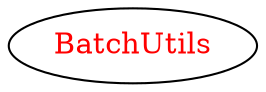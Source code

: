 digraph dependencyGraph {
 concentrate=true;
 ranksep="2.0";
 rankdir="LR"; 
 splines="ortho";
"BatchUtils" [fontcolor="red"];
}